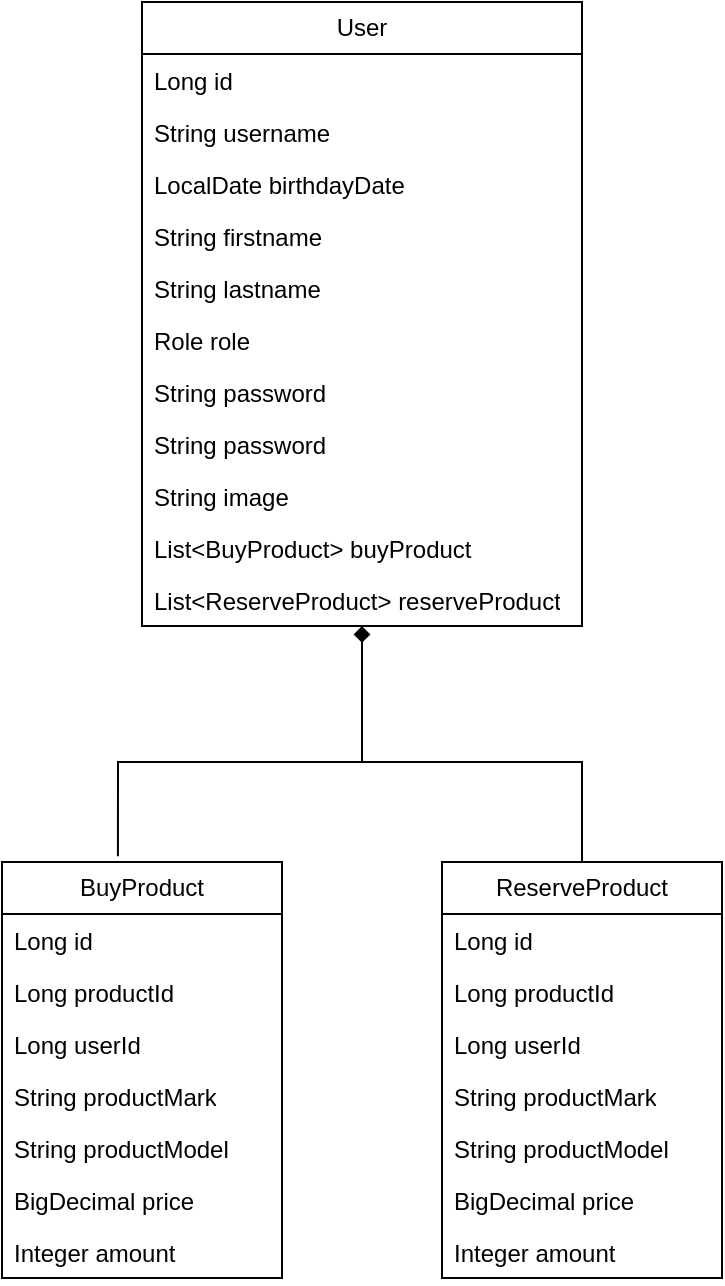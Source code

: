 <mxfile version="24.6.5" type="github">
  <diagram name="Страница — 1" id="O1WO1RMwIrBOXO-8hIuK">
    <mxGraphModel dx="2333" dy="1807" grid="1" gridSize="10" guides="1" tooltips="1" connect="1" arrows="1" fold="1" page="1" pageScale="1" pageWidth="1169" pageHeight="827" math="0" shadow="0">
      <root>
        <mxCell id="0" />
        <mxCell id="1" parent="0" />
        <mxCell id="cXYuQSKlXhiI92pEb4eg-7" value="BuyProduct" style="swimlane;fontStyle=0;childLayout=stackLayout;horizontal=1;startSize=26;fillColor=none;horizontalStack=0;resizeParent=1;resizeParentMax=0;resizeLast=0;collapsible=1;marginBottom=0;whiteSpace=wrap;html=1;" vertex="1" parent="1">
          <mxGeometry x="420" y="400" width="140" height="208" as="geometry" />
        </mxCell>
        <mxCell id="cXYuQSKlXhiI92pEb4eg-9" value="Long id" style="text;strokeColor=none;fillColor=none;align=left;verticalAlign=top;spacingLeft=4;spacingRight=4;overflow=hidden;rotatable=0;points=[[0,0.5],[1,0.5]];portConstraint=eastwest;whiteSpace=wrap;html=1;" vertex="1" parent="cXYuQSKlXhiI92pEb4eg-7">
          <mxGeometry y="26" width="140" height="26" as="geometry" />
        </mxCell>
        <mxCell id="cXYuQSKlXhiI92pEb4eg-10" value="Long productId" style="text;strokeColor=none;fillColor=none;align=left;verticalAlign=top;spacingLeft=4;spacingRight=4;overflow=hidden;rotatable=0;points=[[0,0.5],[1,0.5]];portConstraint=eastwest;whiteSpace=wrap;html=1;" vertex="1" parent="cXYuQSKlXhiI92pEb4eg-7">
          <mxGeometry y="52" width="140" height="26" as="geometry" />
        </mxCell>
        <mxCell id="cXYuQSKlXhiI92pEb4eg-14" value="Long userId" style="text;strokeColor=none;fillColor=none;align=left;verticalAlign=top;spacingLeft=4;spacingRight=4;overflow=hidden;rotatable=0;points=[[0,0.5],[1,0.5]];portConstraint=eastwest;whiteSpace=wrap;html=1;" vertex="1" parent="cXYuQSKlXhiI92pEb4eg-7">
          <mxGeometry y="78" width="140" height="26" as="geometry" />
        </mxCell>
        <mxCell id="cXYuQSKlXhiI92pEb4eg-13" value="String productMark" style="text;strokeColor=none;fillColor=none;align=left;verticalAlign=top;spacingLeft=4;spacingRight=4;overflow=hidden;rotatable=0;points=[[0,0.5],[1,0.5]];portConstraint=eastwest;whiteSpace=wrap;html=1;" vertex="1" parent="cXYuQSKlXhiI92pEb4eg-7">
          <mxGeometry y="104" width="140" height="26" as="geometry" />
        </mxCell>
        <mxCell id="cXYuQSKlXhiI92pEb4eg-15" value="String productModel" style="text;strokeColor=none;fillColor=none;align=left;verticalAlign=top;spacingLeft=4;spacingRight=4;overflow=hidden;rotatable=0;points=[[0,0.5],[1,0.5]];portConstraint=eastwest;whiteSpace=wrap;html=1;" vertex="1" parent="cXYuQSKlXhiI92pEb4eg-7">
          <mxGeometry y="130" width="140" height="26" as="geometry" />
        </mxCell>
        <mxCell id="cXYuQSKlXhiI92pEb4eg-16" value="BigDecimal price" style="text;strokeColor=none;fillColor=none;align=left;verticalAlign=top;spacingLeft=4;spacingRight=4;overflow=hidden;rotatable=0;points=[[0,0.5],[1,0.5]];portConstraint=eastwest;whiteSpace=wrap;html=1;" vertex="1" parent="cXYuQSKlXhiI92pEb4eg-7">
          <mxGeometry y="156" width="140" height="26" as="geometry" />
        </mxCell>
        <mxCell id="cXYuQSKlXhiI92pEb4eg-17" value="Integer amount" style="text;strokeColor=none;fillColor=none;align=left;verticalAlign=top;spacingLeft=4;spacingRight=4;overflow=hidden;rotatable=0;points=[[0,0.5],[1,0.5]];portConstraint=eastwest;whiteSpace=wrap;html=1;" vertex="1" parent="cXYuQSKlXhiI92pEb4eg-7">
          <mxGeometry y="182" width="140" height="26" as="geometry" />
        </mxCell>
        <mxCell id="cXYuQSKlXhiI92pEb4eg-18" value="User" style="swimlane;fontStyle=0;childLayout=stackLayout;horizontal=1;startSize=26;fillColor=none;horizontalStack=0;resizeParent=1;resizeParentMax=0;resizeLast=0;collapsible=1;marginBottom=0;whiteSpace=wrap;html=1;" vertex="1" parent="1">
          <mxGeometry x="490" y="-30" width="220" height="312" as="geometry" />
        </mxCell>
        <mxCell id="cXYuQSKlXhiI92pEb4eg-19" value="Long id" style="text;strokeColor=none;fillColor=none;align=left;verticalAlign=top;spacingLeft=4;spacingRight=4;overflow=hidden;rotatable=0;points=[[0,0.5],[1,0.5]];portConstraint=eastwest;whiteSpace=wrap;html=1;" vertex="1" parent="cXYuQSKlXhiI92pEb4eg-18">
          <mxGeometry y="26" width="220" height="26" as="geometry" />
        </mxCell>
        <mxCell id="cXYuQSKlXhiI92pEb4eg-20" value="String username" style="text;strokeColor=none;fillColor=none;align=left;verticalAlign=top;spacingLeft=4;spacingRight=4;overflow=hidden;rotatable=0;points=[[0,0.5],[1,0.5]];portConstraint=eastwest;whiteSpace=wrap;html=1;" vertex="1" parent="cXYuQSKlXhiI92pEb4eg-18">
          <mxGeometry y="52" width="220" height="26" as="geometry" />
        </mxCell>
        <mxCell id="cXYuQSKlXhiI92pEb4eg-21" value="LocalDate birthdayDate" style="text;strokeColor=none;fillColor=none;align=left;verticalAlign=top;spacingLeft=4;spacingRight=4;overflow=hidden;rotatable=0;points=[[0,0.5],[1,0.5]];portConstraint=eastwest;whiteSpace=wrap;html=1;" vertex="1" parent="cXYuQSKlXhiI92pEb4eg-18">
          <mxGeometry y="78" width="220" height="26" as="geometry" />
        </mxCell>
        <mxCell id="cXYuQSKlXhiI92pEb4eg-22" value="String firstname" style="text;strokeColor=none;fillColor=none;align=left;verticalAlign=top;spacingLeft=4;spacingRight=4;overflow=hidden;rotatable=0;points=[[0,0.5],[1,0.5]];portConstraint=eastwest;whiteSpace=wrap;html=1;" vertex="1" parent="cXYuQSKlXhiI92pEb4eg-18">
          <mxGeometry y="104" width="220" height="26" as="geometry" />
        </mxCell>
        <mxCell id="cXYuQSKlXhiI92pEb4eg-23" value="String lastname" style="text;strokeColor=none;fillColor=none;align=left;verticalAlign=top;spacingLeft=4;spacingRight=4;overflow=hidden;rotatable=0;points=[[0,0.5],[1,0.5]];portConstraint=eastwest;whiteSpace=wrap;html=1;" vertex="1" parent="cXYuQSKlXhiI92pEb4eg-18">
          <mxGeometry y="130" width="220" height="26" as="geometry" />
        </mxCell>
        <mxCell id="cXYuQSKlXhiI92pEb4eg-24" value="Role role" style="text;strokeColor=none;fillColor=none;align=left;verticalAlign=top;spacingLeft=4;spacingRight=4;overflow=hidden;rotatable=0;points=[[0,0.5],[1,0.5]];portConstraint=eastwest;whiteSpace=wrap;html=1;" vertex="1" parent="cXYuQSKlXhiI92pEb4eg-18">
          <mxGeometry y="156" width="220" height="26" as="geometry" />
        </mxCell>
        <mxCell id="cXYuQSKlXhiI92pEb4eg-25" value="String password" style="text;strokeColor=none;fillColor=none;align=left;verticalAlign=top;spacingLeft=4;spacingRight=4;overflow=hidden;rotatable=0;points=[[0,0.5],[1,0.5]];portConstraint=eastwest;whiteSpace=wrap;html=1;" vertex="1" parent="cXYuQSKlXhiI92pEb4eg-18">
          <mxGeometry y="182" width="220" height="26" as="geometry" />
        </mxCell>
        <mxCell id="cXYuQSKlXhiI92pEb4eg-34" value="String password" style="text;strokeColor=none;fillColor=none;align=left;verticalAlign=top;spacingLeft=4;spacingRight=4;overflow=hidden;rotatable=0;points=[[0,0.5],[1,0.5]];portConstraint=eastwest;whiteSpace=wrap;html=1;" vertex="1" parent="cXYuQSKlXhiI92pEb4eg-18">
          <mxGeometry y="208" width="220" height="26" as="geometry" />
        </mxCell>
        <mxCell id="cXYuQSKlXhiI92pEb4eg-37" value="String image" style="text;strokeColor=none;fillColor=none;align=left;verticalAlign=top;spacingLeft=4;spacingRight=4;overflow=hidden;rotatable=0;points=[[0,0.5],[1,0.5]];portConstraint=eastwest;whiteSpace=wrap;html=1;" vertex="1" parent="cXYuQSKlXhiI92pEb4eg-18">
          <mxGeometry y="234" width="220" height="26" as="geometry" />
        </mxCell>
        <mxCell id="cXYuQSKlXhiI92pEb4eg-36" value="List&amp;lt;BuyProduct&amp;gt; buyProduct" style="text;strokeColor=none;fillColor=none;align=left;verticalAlign=top;spacingLeft=4;spacingRight=4;overflow=hidden;rotatable=0;points=[[0,0.5],[1,0.5]];portConstraint=eastwest;whiteSpace=wrap;html=1;" vertex="1" parent="cXYuQSKlXhiI92pEb4eg-18">
          <mxGeometry y="260" width="220" height="26" as="geometry" />
        </mxCell>
        <mxCell id="cXYuQSKlXhiI92pEb4eg-35" value="List&amp;lt;ReserveProduct&amp;gt; reserveProduct" style="text;strokeColor=none;fillColor=none;align=left;verticalAlign=top;spacingLeft=4;spacingRight=4;overflow=hidden;rotatable=0;points=[[0,0.5],[1,0.5]];portConstraint=eastwest;whiteSpace=wrap;html=1;" vertex="1" parent="cXYuQSKlXhiI92pEb4eg-18">
          <mxGeometry y="286" width="220" height="26" as="geometry" />
        </mxCell>
        <mxCell id="cXYuQSKlXhiI92pEb4eg-26" value="ReserveProduct" style="swimlane;fontStyle=0;childLayout=stackLayout;horizontal=1;startSize=26;fillColor=none;horizontalStack=0;resizeParent=1;resizeParentMax=0;resizeLast=0;collapsible=1;marginBottom=0;whiteSpace=wrap;html=1;" vertex="1" parent="1">
          <mxGeometry x="640" y="400" width="140" height="208" as="geometry" />
        </mxCell>
        <mxCell id="cXYuQSKlXhiI92pEb4eg-27" value="Long id" style="text;strokeColor=none;fillColor=none;align=left;verticalAlign=top;spacingLeft=4;spacingRight=4;overflow=hidden;rotatable=0;points=[[0,0.5],[1,0.5]];portConstraint=eastwest;whiteSpace=wrap;html=1;" vertex="1" parent="cXYuQSKlXhiI92pEb4eg-26">
          <mxGeometry y="26" width="140" height="26" as="geometry" />
        </mxCell>
        <mxCell id="cXYuQSKlXhiI92pEb4eg-28" value="Long productId" style="text;strokeColor=none;fillColor=none;align=left;verticalAlign=top;spacingLeft=4;spacingRight=4;overflow=hidden;rotatable=0;points=[[0,0.5],[1,0.5]];portConstraint=eastwest;whiteSpace=wrap;html=1;" vertex="1" parent="cXYuQSKlXhiI92pEb4eg-26">
          <mxGeometry y="52" width="140" height="26" as="geometry" />
        </mxCell>
        <mxCell id="cXYuQSKlXhiI92pEb4eg-29" value="Long userId" style="text;strokeColor=none;fillColor=none;align=left;verticalAlign=top;spacingLeft=4;spacingRight=4;overflow=hidden;rotatable=0;points=[[0,0.5],[1,0.5]];portConstraint=eastwest;whiteSpace=wrap;html=1;" vertex="1" parent="cXYuQSKlXhiI92pEb4eg-26">
          <mxGeometry y="78" width="140" height="26" as="geometry" />
        </mxCell>
        <mxCell id="cXYuQSKlXhiI92pEb4eg-30" value="String productMark" style="text;strokeColor=none;fillColor=none;align=left;verticalAlign=top;spacingLeft=4;spacingRight=4;overflow=hidden;rotatable=0;points=[[0,0.5],[1,0.5]];portConstraint=eastwest;whiteSpace=wrap;html=1;" vertex="1" parent="cXYuQSKlXhiI92pEb4eg-26">
          <mxGeometry y="104" width="140" height="26" as="geometry" />
        </mxCell>
        <mxCell id="cXYuQSKlXhiI92pEb4eg-31" value="String productModel" style="text;strokeColor=none;fillColor=none;align=left;verticalAlign=top;spacingLeft=4;spacingRight=4;overflow=hidden;rotatable=0;points=[[0,0.5],[1,0.5]];portConstraint=eastwest;whiteSpace=wrap;html=1;" vertex="1" parent="cXYuQSKlXhiI92pEb4eg-26">
          <mxGeometry y="130" width="140" height="26" as="geometry" />
        </mxCell>
        <mxCell id="cXYuQSKlXhiI92pEb4eg-32" value="BigDecimal price" style="text;strokeColor=none;fillColor=none;align=left;verticalAlign=top;spacingLeft=4;spacingRight=4;overflow=hidden;rotatable=0;points=[[0,0.5],[1,0.5]];portConstraint=eastwest;whiteSpace=wrap;html=1;" vertex="1" parent="cXYuQSKlXhiI92pEb4eg-26">
          <mxGeometry y="156" width="140" height="26" as="geometry" />
        </mxCell>
        <mxCell id="cXYuQSKlXhiI92pEb4eg-33" value="Integer amount" style="text;strokeColor=none;fillColor=none;align=left;verticalAlign=top;spacingLeft=4;spacingRight=4;overflow=hidden;rotatable=0;points=[[0,0.5],[1,0.5]];portConstraint=eastwest;whiteSpace=wrap;html=1;" vertex="1" parent="cXYuQSKlXhiI92pEb4eg-26">
          <mxGeometry y="182" width="140" height="26" as="geometry" />
        </mxCell>
        <mxCell id="cXYuQSKlXhiI92pEb4eg-39" value="" style="endArrow=none;startArrow=none;endFill=0;startFill=0;html=1;rounded=0;entryX=0.5;entryY=0;entryDx=0;entryDy=0;exitX=0.414;exitY=-0.014;exitDx=0;exitDy=0;exitPerimeter=0;edgeStyle=orthogonalEdgeStyle;" edge="1" parent="1" source="cXYuQSKlXhiI92pEb4eg-7" target="cXYuQSKlXhiI92pEb4eg-26">
          <mxGeometry width="160" relative="1" as="geometry">
            <mxPoint x="280" y="410" as="sourcePoint" />
            <mxPoint x="440" y="410" as="targetPoint" />
            <Array as="points">
              <mxPoint x="478" y="350" />
              <mxPoint x="710" y="350" />
            </Array>
          </mxGeometry>
        </mxCell>
        <mxCell id="cXYuQSKlXhiI92pEb4eg-41" value="" style="html=1;verticalAlign=bottom;endArrow=diamond;curved=0;rounded=0;entryX=0.5;entryY=1;entryDx=0;entryDy=0;endFill=1;" edge="1" parent="1" target="cXYuQSKlXhiI92pEb4eg-18">
          <mxGeometry width="80" relative="1" as="geometry">
            <mxPoint x="600" y="350" as="sourcePoint" />
            <mxPoint x="400" y="410" as="targetPoint" />
          </mxGeometry>
        </mxCell>
      </root>
    </mxGraphModel>
  </diagram>
</mxfile>
